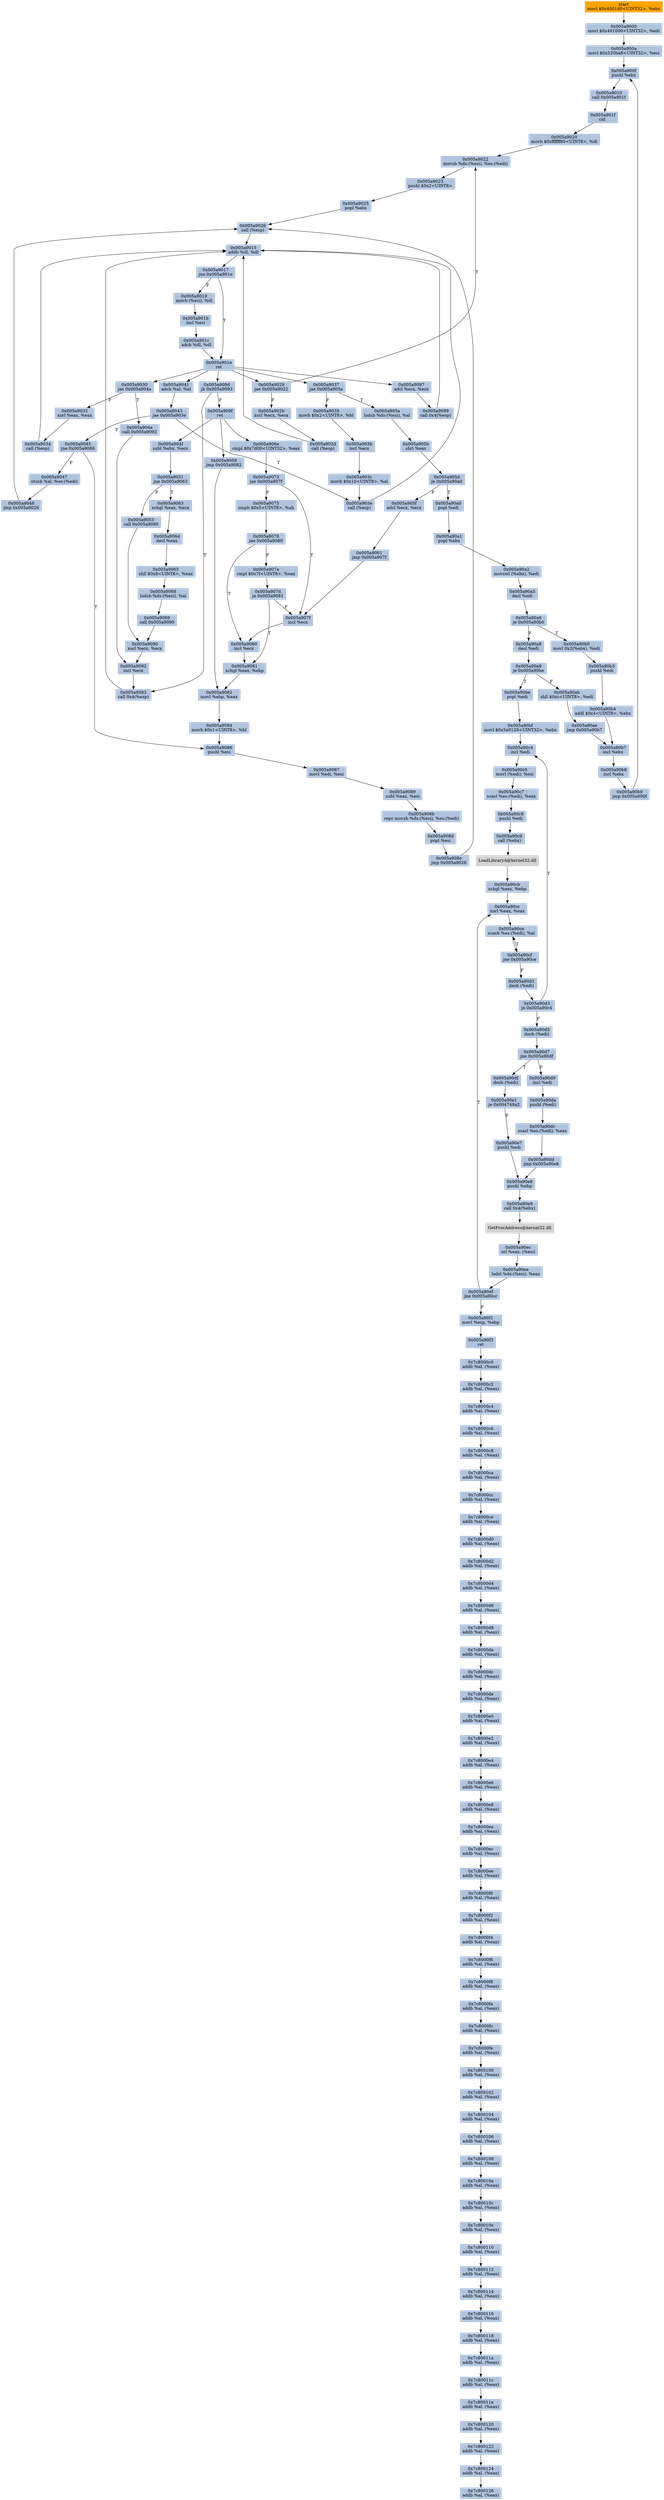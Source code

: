 digraph G {
node[shape=rectangle,style=filled,fillcolor=lightsteelblue,color=lightsteelblue]
bgcolor="transparent"
a0x005a9000movl_0x4001d0UINT32_ebx[label="start\nmovl $0x4001d0<UINT32>, %ebx",fillcolor="orange",color="lightgrey"];
a0x005a9005movl_0x401000UINT32_edi[label="0x005a9005\nmovl $0x401000<UINT32>, %edi"];
a0x005a900amovl_0x520ba8UINT32_esi[label="0x005a900a\nmovl $0x520ba8<UINT32>, %esi"];
a0x005a900fpushl_ebx[label="0x005a900f\npushl %ebx"];
a0x005a9010call_0x005a901f[label="0x005a9010\ncall 0x005a901f"];
a0x005a901fcld_[label="0x005a901f\ncld "];
a0x005a9020movb_0xffffff80UINT8_dl[label="0x005a9020\nmovb $0xffffff80<UINT8>, %dl"];
a0x005a9022movsb_ds_esi__es_edi_[label="0x005a9022\nmovsb %ds:(%esi), %es:(%edi)"];
a0x005a9023pushl_0x2UINT8[label="0x005a9023\npushl $0x2<UINT8>"];
a0x005a9025popl_ebx[label="0x005a9025\npopl %ebx"];
a0x005a9026call_esp_[label="0x005a9026\ncall (%esp)"];
a0x005a9015addb_dl_dl[label="0x005a9015\naddb %dl, %dl"];
a0x005a9017jne_0x005a901e[label="0x005a9017\njne 0x005a901e"];
a0x005a9019movb_esi__dl[label="0x005a9019\nmovb (%esi), %dl"];
a0x005a901bincl_esi[label="0x005a901b\nincl %esi"];
a0x005a901cadcb_dl_dl[label="0x005a901c\nadcb %dl, %dl"];
a0x005a901eret[label="0x005a901e\nret"];
a0x005a9029jae_0x005a9022[label="0x005a9029\njae 0x005a9022"];
a0x005a902bxorl_ecx_ecx[label="0x005a902b\nxorl %ecx, %ecx"];
a0x005a902dcall_esp_[label="0x005a902d\ncall (%esp)"];
a0x005a9030jae_0x005a904a[label="0x005a9030\njae 0x005a904a"];
a0x005a904acall_0x005a9092[label="0x005a904a\ncall 0x005a9092"];
a0x005a9092incl_ecx[label="0x005a9092\nincl %ecx"];
a0x005a9093call_0x4esp_[label="0x005a9093\ncall 0x4(%esp)"];
a0x005a9097adcl_ecx_ecx[label="0x005a9097\nadcl %ecx, %ecx"];
a0x005a9099call_0x4esp_[label="0x005a9099\ncall 0x4(%esp)"];
a0x005a909djb_0x005a9093[label="0x005a909d\njb 0x005a9093"];
a0x005a909fret[label="0x005a909f\nret"];
a0x005a904fsubl_ebx_ecx[label="0x005a904f\nsubl %ebx, %ecx"];
a0x005a9051jne_0x005a9063[label="0x005a9051\njne 0x005a9063"];
a0x005a9063xchgl_eax_ecx[label="0x005a9063\nxchgl %eax, %ecx"];
a0x005a9064decl_eax[label="0x005a9064\ndecl %eax"];
a0x005a9065shll_0x8UINT8_eax[label="0x005a9065\nshll $0x8<UINT8>, %eax"];
a0x005a9068lodsb_ds_esi__al[label="0x005a9068\nlodsb %ds:(%esi), %al"];
a0x005a9069call_0x005a9090[label="0x005a9069\ncall 0x005a9090"];
a0x005a9090xorl_ecx_ecx[label="0x005a9090\nxorl %ecx, %ecx"];
a0x005a906ecmpl_0x7d00UINT32_eax[label="0x005a906e\ncmpl $0x7d00<UINT32>, %eax"];
a0x005a9073jae_0x005a907f[label="0x005a9073\njae 0x005a907f"];
a0x005a9075cmpb_0x5UINT8_ah[label="0x005a9075\ncmpb $0x5<UINT8>, %ah"];
a0x005a9078jae_0x005a9080[label="0x005a9078\njae 0x005a9080"];
a0x005a907acmpl_0x7fUINT8_eax[label="0x005a907a\ncmpl $0x7f<UINT8>, %eax"];
a0x005a907dja_0x005a9081[label="0x005a907d\nja 0x005a9081"];
a0x005a907fincl_ecx[label="0x005a907f\nincl %ecx"];
a0x005a9080incl_ecx[label="0x005a9080\nincl %ecx"];
a0x005a9081xchgl_eax_ebp[label="0x005a9081\nxchgl %eax, %ebp"];
a0x005a9082movl_ebp_eax[label="0x005a9082\nmovl %ebp, %eax"];
a0x005a9084movb_0x1UINT8_bl[label="0x005a9084\nmovb $0x1<UINT8>, %bl"];
a0x005a9086pushl_esi[label="0x005a9086\npushl %esi"];
a0x005a9087movl_edi_esi[label="0x005a9087\nmovl %edi, %esi"];
a0x005a9089subl_eax_esi[label="0x005a9089\nsubl %eax, %esi"];
a0x005a908brepz_movsb_ds_esi__es_edi_[label="0x005a908b\nrepz movsb %ds:(%esi), %es:(%edi)"];
a0x005a908dpopl_esi[label="0x005a908d\npopl %esi"];
a0x005a908ejmp_0x005a9026[label="0x005a908e\njmp 0x005a9026"];
a0x005a9032xorl_eax_eax[label="0x005a9032\nxorl %eax, %eax"];
a0x005a9034call_esp_[label="0x005a9034\ncall (%esp)"];
a0x005a9037jae_0x005a905a[label="0x005a9037\njae 0x005a905a"];
a0x005a9039movb_0x2UINT8_bl[label="0x005a9039\nmovb $0x2<UINT8>, %bl"];
a0x005a903bincl_ecx[label="0x005a903b\nincl %ecx"];
a0x005a903cmovb_0x10UINT8_al[label="0x005a903c\nmovb $0x10<UINT8>, %al"];
a0x005a903ecall_esp_[label="0x005a903e\ncall (%esp)"];
a0x005a9041adcb_al_al[label="0x005a9041\nadcb %al, %al"];
a0x005a9043jae_0x005a903e[label="0x005a9043\njae 0x005a903e"];
a0x005a9045jne_0x005a9086[label="0x005a9045\njne 0x005a9086"];
a0x005a9047stosb_al_es_edi_[label="0x005a9047\nstosb %al, %es:(%edi)"];
a0x005a9048jmp_0x005a9026[label="0x005a9048\njmp 0x005a9026"];
a0x005a905alodsb_ds_esi__al[label="0x005a905a\nlodsb %ds:(%esi), %al"];
a0x005a905bshrl_eax[label="0x005a905b\nshrl %eax"];
a0x005a905dje_0x005a90a0[label="0x005a905d\nje 0x005a90a0"];
a0x005a905fadcl_ecx_ecx[label="0x005a905f\nadcl %ecx, %ecx"];
a0x005a9061jmp_0x005a907f[label="0x005a9061\njmp 0x005a907f"];
a0x005a9053call_0x005a9090[label="0x005a9053\ncall 0x005a9090"];
a0x005a9058jmp_0x005a9082[label="0x005a9058\njmp 0x005a9082"];
a0x005a90a0popl_edi[label="0x005a90a0\npopl %edi"];
a0x005a90a1popl_ebx[label="0x005a90a1\npopl %ebx"];
a0x005a90a2movzwl_ebx__edi[label="0x005a90a2\nmovzwl (%ebx), %edi"];
a0x005a90a5decl_edi[label="0x005a90a5\ndecl %edi"];
a0x005a90a6je_0x005a90b0[label="0x005a90a6\nje 0x005a90b0"];
a0x005a90a8decl_edi[label="0x005a90a8\ndecl %edi"];
a0x005a90a9je_0x005a90be[label="0x005a90a9\nje 0x005a90be"];
a0x005a90abshll_0xcUINT8_edi[label="0x005a90ab\nshll $0xc<UINT8>, %edi"];
a0x005a90aejmp_0x005a90b7[label="0x005a90ae\njmp 0x005a90b7"];
a0x005a90b7incl_ebx[label="0x005a90b7\nincl %ebx"];
a0x005a90b8incl_ebx[label="0x005a90b8\nincl %ebx"];
a0x005a90b9jmp_0x005a900f[label="0x005a90b9\njmp 0x005a900f"];
a0x005a90b0movl_0x2ebx__edi[label="0x005a90b0\nmovl 0x2(%ebx), %edi"];
a0x005a90b3pushl_edi[label="0x005a90b3\npushl %edi"];
a0x005a90b4addl_0x4UINT8_ebx[label="0x005a90b4\naddl $0x4<UINT8>, %ebx"];
a0x005a90bepopl_edi[label="0x005a90be\npopl %edi"];
a0x005a90bfmovl_0x5a9128UINT32_ebx[label="0x005a90bf\nmovl $0x5a9128<UINT32>, %ebx"];
a0x005a90c4incl_edi[label="0x005a90c4\nincl %edi"];
a0x005a90c5movl_edi__esi[label="0x005a90c5\nmovl (%edi), %esi"];
a0x005a90c7scasl_es_edi__eax[label="0x005a90c7\nscasl %es:(%edi), %eax"];
a0x005a90c8pushl_edi[label="0x005a90c8\npushl %edi"];
a0x005a90c9call_ebx_[label="0x005a90c9\ncall (%ebx)"];
LoadLibraryA_kernel32_dll[label="LoadLibraryA@kernel32.dll",fillcolor="lightgrey",color="lightgrey"];
a0x005a90cbxchgl_eax_ebp[label="0x005a90cb\nxchgl %eax, %ebp"];
a0x005a90ccxorl_eax_eax[label="0x005a90cc\nxorl %eax, %eax"];
a0x005a90cescasb_es_edi__al[label="0x005a90ce\nscasb %es:(%edi), %al"];
a0x005a90cfjne_0x005a90ce[label="0x005a90cf\njne 0x005a90ce"];
a0x005a90d1decb_edi_[label="0x005a90d1\ndecb (%edi)"];
a0x005a90d3je_0x005a90c4[label="0x005a90d3\nje 0x005a90c4"];
a0x005a90d5decb_edi_[label="0x005a90d5\ndecb (%edi)"];
a0x005a90d7jne_0x005a90df[label="0x005a90d7\njne 0x005a90df"];
a0x005a90dfdecb_edi_[label="0x005a90df\ndecb (%edi)"];
a0x005a90e1je_0x004748a2[label="0x005a90e1\nje 0x004748a2"];
a0x005a90e7pushl_edi[label="0x005a90e7\npushl %edi"];
a0x005a90e8pushl_ebp[label="0x005a90e8\npushl %ebp"];
a0x005a90e9call_0x4ebx_[label="0x005a90e9\ncall 0x4(%ebx)"];
GetProcAddress_kernel32_dll[label="GetProcAddress@kernel32.dll",fillcolor="lightgrey",color="lightgrey"];
a0x005a90ecorl_eax_esi_[label="0x005a90ec\norl %eax, (%esi)"];
a0x005a90eelodsl_ds_esi__eax[label="0x005a90ee\nlodsl %ds:(%esi), %eax"];
a0x005a90efjne_0x005a90cc[label="0x005a90ef\njne 0x005a90cc"];
a0x005a90d9incl_edi[label="0x005a90d9\nincl %edi"];
a0x005a90dapushl_edi_[label="0x005a90da\npushl (%edi)"];
a0x005a90dcscasl_es_edi__eax[label="0x005a90dc\nscasl %es:(%edi), %eax"];
a0x005a90ddjmp_0x005a90e8[label="0x005a90dd\njmp 0x005a90e8"];
a0x005a90f1movl_esp_ebp[label="0x005a90f1\nmovl %esp, %ebp"];
a0x005a90f3ret[label="0x005a90f3\nret"];
a0x7c8000c0addb_al_eax_[label="0x7c8000c0\naddb %al, (%eax)"];
a0x7c8000c2addb_al_eax_[label="0x7c8000c2\naddb %al, (%eax)"];
a0x7c8000c4addb_al_eax_[label="0x7c8000c4\naddb %al, (%eax)"];
a0x7c8000c6addb_al_eax_[label="0x7c8000c6\naddb %al, (%eax)"];
a0x7c8000c8addb_al_eax_[label="0x7c8000c8\naddb %al, (%eax)"];
a0x7c8000caaddb_al_eax_[label="0x7c8000ca\naddb %al, (%eax)"];
a0x7c8000ccaddb_al_eax_[label="0x7c8000cc\naddb %al, (%eax)"];
a0x7c8000ceaddb_al_eax_[label="0x7c8000ce\naddb %al, (%eax)"];
a0x7c8000d0addb_al_eax_[label="0x7c8000d0\naddb %al, (%eax)"];
a0x7c8000d2addb_al_eax_[label="0x7c8000d2\naddb %al, (%eax)"];
a0x7c8000d4addb_al_eax_[label="0x7c8000d4\naddb %al, (%eax)"];
a0x7c8000d6addb_al_eax_[label="0x7c8000d6\naddb %al, (%eax)"];
a0x7c8000d8addb_al_eax_[label="0x7c8000d8\naddb %al, (%eax)"];
a0x7c8000daaddb_al_eax_[label="0x7c8000da\naddb %al, (%eax)"];
a0x7c8000dcaddb_al_eax_[label="0x7c8000dc\naddb %al, (%eax)"];
a0x7c8000deaddb_al_eax_[label="0x7c8000de\naddb %al, (%eax)"];
a0x7c8000e0addb_al_eax_[label="0x7c8000e0\naddb %al, (%eax)"];
a0x7c8000e2addb_al_eax_[label="0x7c8000e2\naddb %al, (%eax)"];
a0x7c8000e4addb_al_eax_[label="0x7c8000e4\naddb %al, (%eax)"];
a0x7c8000e6addb_al_eax_[label="0x7c8000e6\naddb %al, (%eax)"];
a0x7c8000e8addb_al_eax_[label="0x7c8000e8\naddb %al, (%eax)"];
a0x7c8000eaaddb_al_eax_[label="0x7c8000ea\naddb %al, (%eax)"];
a0x7c8000ecaddb_al_eax_[label="0x7c8000ec\naddb %al, (%eax)"];
a0x7c8000eeaddb_al_eax_[label="0x7c8000ee\naddb %al, (%eax)"];
a0x7c8000f0addb_al_eax_[label="0x7c8000f0\naddb %al, (%eax)"];
a0x7c8000f2addb_al_eax_[label="0x7c8000f2\naddb %al, (%eax)"];
a0x7c8000f4addb_al_eax_[label="0x7c8000f4\naddb %al, (%eax)"];
a0x7c8000f6addb_al_eax_[label="0x7c8000f6\naddb %al, (%eax)"];
a0x7c8000f8addb_al_eax_[label="0x7c8000f8\naddb %al, (%eax)"];
a0x7c8000faaddb_al_eax_[label="0x7c8000fa\naddb %al, (%eax)"];
a0x7c8000fcaddb_al_eax_[label="0x7c8000fc\naddb %al, (%eax)"];
a0x7c8000feaddb_al_eax_[label="0x7c8000fe\naddb %al, (%eax)"];
a0x7c800100addb_al_eax_[label="0x7c800100\naddb %al, (%eax)"];
a0x7c800102addb_al_eax_[label="0x7c800102\naddb %al, (%eax)"];
a0x7c800104addb_al_eax_[label="0x7c800104\naddb %al, (%eax)"];
a0x7c800106addb_al_eax_[label="0x7c800106\naddb %al, (%eax)"];
a0x7c800108addb_al_eax_[label="0x7c800108\naddb %al, (%eax)"];
a0x7c80010aaddb_al_eax_[label="0x7c80010a\naddb %al, (%eax)"];
a0x7c80010caddb_al_eax_[label="0x7c80010c\naddb %al, (%eax)"];
a0x7c80010eaddb_al_eax_[label="0x7c80010e\naddb %al, (%eax)"];
a0x7c800110addb_al_eax_[label="0x7c800110\naddb %al, (%eax)"];
a0x7c800112addb_al_eax_[label="0x7c800112\naddb %al, (%eax)"];
a0x7c800114addb_al_eax_[label="0x7c800114\naddb %al, (%eax)"];
a0x7c800116addb_al_eax_[label="0x7c800116\naddb %al, (%eax)"];
a0x7c800118addb_al_eax_[label="0x7c800118\naddb %al, (%eax)"];
a0x7c80011aaddb_al_eax_[label="0x7c80011a\naddb %al, (%eax)"];
a0x7c80011caddb_al_eax_[label="0x7c80011c\naddb %al, (%eax)"];
a0x7c80011eaddb_al_eax_[label="0x7c80011e\naddb %al, (%eax)"];
a0x7c800120addb_al_eax_[label="0x7c800120\naddb %al, (%eax)"];
a0x7c800122addb_al_eax_[label="0x7c800122\naddb %al, (%eax)"];
a0x7c800124addb_al_eax_[label="0x7c800124\naddb %al, (%eax)"];
a0x7c800126addb_al_eax_[label="0x7c800126\naddb %al, (%eax)"];
a0x005a9000movl_0x4001d0UINT32_ebx -> a0x005a9005movl_0x401000UINT32_edi [color="#000000"];
a0x005a9005movl_0x401000UINT32_edi -> a0x005a900amovl_0x520ba8UINT32_esi [color="#000000"];
a0x005a900amovl_0x520ba8UINT32_esi -> a0x005a900fpushl_ebx [color="#000000"];
a0x005a900fpushl_ebx -> a0x005a9010call_0x005a901f [color="#000000"];
a0x005a9010call_0x005a901f -> a0x005a901fcld_ [color="#000000"];
a0x005a901fcld_ -> a0x005a9020movb_0xffffff80UINT8_dl [color="#000000"];
a0x005a9020movb_0xffffff80UINT8_dl -> a0x005a9022movsb_ds_esi__es_edi_ [color="#000000"];
a0x005a9022movsb_ds_esi__es_edi_ -> a0x005a9023pushl_0x2UINT8 [color="#000000"];
a0x005a9023pushl_0x2UINT8 -> a0x005a9025popl_ebx [color="#000000"];
a0x005a9025popl_ebx -> a0x005a9026call_esp_ [color="#000000"];
a0x005a9026call_esp_ -> a0x005a9015addb_dl_dl [color="#000000"];
a0x005a9015addb_dl_dl -> a0x005a9017jne_0x005a901e [color="#000000"];
a0x005a9017jne_0x005a901e -> a0x005a9019movb_esi__dl [color="#000000",label="F"];
a0x005a9019movb_esi__dl -> a0x005a901bincl_esi [color="#000000"];
a0x005a901bincl_esi -> a0x005a901cadcb_dl_dl [color="#000000"];
a0x005a901cadcb_dl_dl -> a0x005a901eret [color="#000000"];
a0x005a901eret -> a0x005a9029jae_0x005a9022 [color="#000000"];
a0x005a9029jae_0x005a9022 -> a0x005a902bxorl_ecx_ecx [color="#000000",label="F"];
a0x005a902bxorl_ecx_ecx -> a0x005a902dcall_esp_ [color="#000000"];
a0x005a902dcall_esp_ -> a0x005a9015addb_dl_dl [color="#000000"];
a0x005a9017jne_0x005a901e -> a0x005a901eret [color="#000000",label="T"];
a0x005a901eret -> a0x005a9030jae_0x005a904a [color="#000000"];
a0x005a9030jae_0x005a904a -> a0x005a904acall_0x005a9092 [color="#000000",label="T"];
a0x005a904acall_0x005a9092 -> a0x005a9092incl_ecx [color="#000000"];
a0x005a9092incl_ecx -> a0x005a9093call_0x4esp_ [color="#000000"];
a0x005a9093call_0x4esp_ -> a0x005a9015addb_dl_dl [color="#000000"];
a0x005a901eret -> a0x005a9097adcl_ecx_ecx [color="#000000"];
a0x005a9097adcl_ecx_ecx -> a0x005a9099call_0x4esp_ [color="#000000"];
a0x005a9099call_0x4esp_ -> a0x005a9015addb_dl_dl [color="#000000"];
a0x005a901eret -> a0x005a909djb_0x005a9093 [color="#000000"];
a0x005a909djb_0x005a9093 -> a0x005a909fret [color="#000000",label="F"];
a0x005a909fret -> a0x005a904fsubl_ebx_ecx [color="#000000"];
a0x005a904fsubl_ebx_ecx -> a0x005a9051jne_0x005a9063 [color="#000000"];
a0x005a9051jne_0x005a9063 -> a0x005a9063xchgl_eax_ecx [color="#000000",label="T"];
a0x005a9063xchgl_eax_ecx -> a0x005a9064decl_eax [color="#000000"];
a0x005a9064decl_eax -> a0x005a9065shll_0x8UINT8_eax [color="#000000"];
a0x005a9065shll_0x8UINT8_eax -> a0x005a9068lodsb_ds_esi__al [color="#000000"];
a0x005a9068lodsb_ds_esi__al -> a0x005a9069call_0x005a9090 [color="#000000"];
a0x005a9069call_0x005a9090 -> a0x005a9090xorl_ecx_ecx [color="#000000"];
a0x005a9090xorl_ecx_ecx -> a0x005a9092incl_ecx [color="#000000"];
a0x005a909djb_0x005a9093 -> a0x005a9093call_0x4esp_ [color="#000000",label="T"];
a0x005a909fret -> a0x005a906ecmpl_0x7d00UINT32_eax [color="#000000"];
a0x005a906ecmpl_0x7d00UINT32_eax -> a0x005a9073jae_0x005a907f [color="#000000"];
a0x005a9073jae_0x005a907f -> a0x005a9075cmpb_0x5UINT8_ah [color="#000000",label="F"];
a0x005a9075cmpb_0x5UINT8_ah -> a0x005a9078jae_0x005a9080 [color="#000000"];
a0x005a9078jae_0x005a9080 -> a0x005a907acmpl_0x7fUINT8_eax [color="#000000",label="F"];
a0x005a907acmpl_0x7fUINT8_eax -> a0x005a907dja_0x005a9081 [color="#000000"];
a0x005a907dja_0x005a9081 -> a0x005a907fincl_ecx [color="#000000",label="F"];
a0x005a907fincl_ecx -> a0x005a9080incl_ecx [color="#000000"];
a0x005a9080incl_ecx -> a0x005a9081xchgl_eax_ebp [color="#000000"];
a0x005a9081xchgl_eax_ebp -> a0x005a9082movl_ebp_eax [color="#000000"];
a0x005a9082movl_ebp_eax -> a0x005a9084movb_0x1UINT8_bl [color="#000000"];
a0x005a9084movb_0x1UINT8_bl -> a0x005a9086pushl_esi [color="#000000"];
a0x005a9086pushl_esi -> a0x005a9087movl_edi_esi [color="#000000"];
a0x005a9087movl_edi_esi -> a0x005a9089subl_eax_esi [color="#000000"];
a0x005a9089subl_eax_esi -> a0x005a908brepz_movsb_ds_esi__es_edi_ [color="#000000"];
a0x005a908brepz_movsb_ds_esi__es_edi_ -> a0x005a908dpopl_esi [color="#000000"];
a0x005a908dpopl_esi -> a0x005a908ejmp_0x005a9026 [color="#000000"];
a0x005a908ejmp_0x005a9026 -> a0x005a9026call_esp_ [color="#000000"];
a0x005a9029jae_0x005a9022 -> a0x005a9022movsb_ds_esi__es_edi_ [color="#000000",label="T"];
a0x005a9030jae_0x005a904a -> a0x005a9032xorl_eax_eax [color="#000000",label="F"];
a0x005a9032xorl_eax_eax -> a0x005a9034call_esp_ [color="#000000"];
a0x005a9034call_esp_ -> a0x005a9015addb_dl_dl [color="#000000"];
a0x005a901eret -> a0x005a9037jae_0x005a905a [color="#000000"];
a0x005a9037jae_0x005a905a -> a0x005a9039movb_0x2UINT8_bl [color="#000000",label="F"];
a0x005a9039movb_0x2UINT8_bl -> a0x005a903bincl_ecx [color="#000000"];
a0x005a903bincl_ecx -> a0x005a903cmovb_0x10UINT8_al [color="#000000"];
a0x005a903cmovb_0x10UINT8_al -> a0x005a903ecall_esp_ [color="#000000"];
a0x005a903ecall_esp_ -> a0x005a9015addb_dl_dl [color="#000000"];
a0x005a901eret -> a0x005a9041adcb_al_al [color="#000000"];
a0x005a9041adcb_al_al -> a0x005a9043jae_0x005a903e [color="#000000"];
a0x005a9043jae_0x005a903e -> a0x005a903ecall_esp_ [color="#000000",label="T"];
a0x005a9043jae_0x005a903e -> a0x005a9045jne_0x005a9086 [color="#000000",label="F"];
a0x005a9045jne_0x005a9086 -> a0x005a9047stosb_al_es_edi_ [color="#000000",label="F"];
a0x005a9047stosb_al_es_edi_ -> a0x005a9048jmp_0x005a9026 [color="#000000"];
a0x005a9048jmp_0x005a9026 -> a0x005a9026call_esp_ [color="#000000"];
a0x005a9037jae_0x005a905a -> a0x005a905alodsb_ds_esi__al [color="#000000",label="T"];
a0x005a905alodsb_ds_esi__al -> a0x005a905bshrl_eax [color="#000000"];
a0x005a905bshrl_eax -> a0x005a905dje_0x005a90a0 [color="#000000"];
a0x005a905dje_0x005a90a0 -> a0x005a905fadcl_ecx_ecx [color="#000000",label="F"];
a0x005a905fadcl_ecx_ecx -> a0x005a9061jmp_0x005a907f [color="#000000"];
a0x005a9061jmp_0x005a907f -> a0x005a907fincl_ecx [color="#000000"];
a0x005a9051jne_0x005a9063 -> a0x005a9053call_0x005a9090 [color="#000000",label="F"];
a0x005a9053call_0x005a9090 -> a0x005a9090xorl_ecx_ecx [color="#000000"];
a0x005a909fret -> a0x005a9058jmp_0x005a9082 [color="#000000"];
a0x005a9058jmp_0x005a9082 -> a0x005a9082movl_ebp_eax [color="#000000"];
a0x005a9045jne_0x005a9086 -> a0x005a9086pushl_esi [color="#000000",label="T"];
a0x005a907dja_0x005a9081 -> a0x005a9081xchgl_eax_ebp [color="#000000",label="T"];
a0x005a9078jae_0x005a9080 -> a0x005a9080incl_ecx [color="#000000",label="T"];
a0x005a9073jae_0x005a907f -> a0x005a907fincl_ecx [color="#000000",label="T"];
a0x005a905dje_0x005a90a0 -> a0x005a90a0popl_edi [color="#000000",label="T"];
a0x005a90a0popl_edi -> a0x005a90a1popl_ebx [color="#000000"];
a0x005a90a1popl_ebx -> a0x005a90a2movzwl_ebx__edi [color="#000000"];
a0x005a90a2movzwl_ebx__edi -> a0x005a90a5decl_edi [color="#000000"];
a0x005a90a5decl_edi -> a0x005a90a6je_0x005a90b0 [color="#000000"];
a0x005a90a6je_0x005a90b0 -> a0x005a90a8decl_edi [color="#000000",label="F"];
a0x005a90a8decl_edi -> a0x005a90a9je_0x005a90be [color="#000000"];
a0x005a90a9je_0x005a90be -> a0x005a90abshll_0xcUINT8_edi [color="#000000",label="F"];
a0x005a90abshll_0xcUINT8_edi -> a0x005a90aejmp_0x005a90b7 [color="#000000"];
a0x005a90aejmp_0x005a90b7 -> a0x005a90b7incl_ebx [color="#000000"];
a0x005a90b7incl_ebx -> a0x005a90b8incl_ebx [color="#000000"];
a0x005a90b8incl_ebx -> a0x005a90b9jmp_0x005a900f [color="#000000"];
a0x005a90b9jmp_0x005a900f -> a0x005a900fpushl_ebx [color="#000000"];
a0x005a90a6je_0x005a90b0 -> a0x005a90b0movl_0x2ebx__edi [color="#000000",label="T"];
a0x005a90b0movl_0x2ebx__edi -> a0x005a90b3pushl_edi [color="#000000"];
a0x005a90b3pushl_edi -> a0x005a90b4addl_0x4UINT8_ebx [color="#000000"];
a0x005a90b4addl_0x4UINT8_ebx -> a0x005a90b7incl_ebx [color="#000000"];
a0x005a90a9je_0x005a90be -> a0x005a90bepopl_edi [color="#000000",label="T"];
a0x005a90bepopl_edi -> a0x005a90bfmovl_0x5a9128UINT32_ebx [color="#000000"];
a0x005a90bfmovl_0x5a9128UINT32_ebx -> a0x005a90c4incl_edi [color="#000000"];
a0x005a90c4incl_edi -> a0x005a90c5movl_edi__esi [color="#000000"];
a0x005a90c5movl_edi__esi -> a0x005a90c7scasl_es_edi__eax [color="#000000"];
a0x005a90c7scasl_es_edi__eax -> a0x005a90c8pushl_edi [color="#000000"];
a0x005a90c8pushl_edi -> a0x005a90c9call_ebx_ [color="#000000"];
a0x005a90c9call_ebx_ -> LoadLibraryA_kernel32_dll [color="#000000"];
LoadLibraryA_kernel32_dll -> a0x005a90cbxchgl_eax_ebp [color="#000000"];
a0x005a90cbxchgl_eax_ebp -> a0x005a90ccxorl_eax_eax [color="#000000"];
a0x005a90ccxorl_eax_eax -> a0x005a90cescasb_es_edi__al [color="#000000"];
a0x005a90cescasb_es_edi__al -> a0x005a90cfjne_0x005a90ce [color="#000000"];
a0x005a90cfjne_0x005a90ce -> a0x005a90cescasb_es_edi__al [color="#000000",label="T"];
a0x005a90cfjne_0x005a90ce -> a0x005a90d1decb_edi_ [color="#000000",label="F"];
a0x005a90d1decb_edi_ -> a0x005a90d3je_0x005a90c4 [color="#000000"];
a0x005a90d3je_0x005a90c4 -> a0x005a90d5decb_edi_ [color="#000000",label="F"];
a0x005a90d5decb_edi_ -> a0x005a90d7jne_0x005a90df [color="#000000"];
a0x005a90d7jne_0x005a90df -> a0x005a90dfdecb_edi_ [color="#000000",label="T"];
a0x005a90dfdecb_edi_ -> a0x005a90e1je_0x004748a2 [color="#000000"];
a0x005a90e1je_0x004748a2 -> a0x005a90e7pushl_edi [color="#000000",label="F"];
a0x005a90e7pushl_edi -> a0x005a90e8pushl_ebp [color="#000000"];
a0x005a90e8pushl_ebp -> a0x005a90e9call_0x4ebx_ [color="#000000"];
a0x005a90e9call_0x4ebx_ -> GetProcAddress_kernel32_dll [color="#000000"];
GetProcAddress_kernel32_dll -> a0x005a90ecorl_eax_esi_ [color="#000000"];
a0x005a90ecorl_eax_esi_ -> a0x005a90eelodsl_ds_esi__eax [color="#000000"];
a0x005a90eelodsl_ds_esi__eax -> a0x005a90efjne_0x005a90cc [color="#000000"];
a0x005a90efjne_0x005a90cc -> a0x005a90ccxorl_eax_eax [color="#000000",label="T"];
a0x005a90d3je_0x005a90c4 -> a0x005a90c4incl_edi [color="#000000",label="T"];
a0x005a90d7jne_0x005a90df -> a0x005a90d9incl_edi [color="#000000",label="F"];
a0x005a90d9incl_edi -> a0x005a90dapushl_edi_ [color="#000000"];
a0x005a90dapushl_edi_ -> a0x005a90dcscasl_es_edi__eax [color="#000000"];
a0x005a90dcscasl_es_edi__eax -> a0x005a90ddjmp_0x005a90e8 [color="#000000"];
a0x005a90ddjmp_0x005a90e8 -> a0x005a90e8pushl_ebp [color="#000000"];
a0x005a90efjne_0x005a90cc -> a0x005a90f1movl_esp_ebp [color="#000000",label="F"];
a0x005a90f1movl_esp_ebp -> a0x005a90f3ret [color="#000000"];
a0x005a90f3ret -> a0x7c8000c0addb_al_eax_ [color="#000000"];
a0x7c8000c0addb_al_eax_ -> a0x7c8000c2addb_al_eax_ [color="#000000"];
a0x7c8000c2addb_al_eax_ -> a0x7c8000c4addb_al_eax_ [color="#000000"];
a0x7c8000c4addb_al_eax_ -> a0x7c8000c6addb_al_eax_ [color="#000000"];
a0x7c8000c6addb_al_eax_ -> a0x7c8000c8addb_al_eax_ [color="#000000"];
a0x7c8000c8addb_al_eax_ -> a0x7c8000caaddb_al_eax_ [color="#000000"];
a0x7c8000caaddb_al_eax_ -> a0x7c8000ccaddb_al_eax_ [color="#000000"];
a0x7c8000ccaddb_al_eax_ -> a0x7c8000ceaddb_al_eax_ [color="#000000"];
a0x7c8000ceaddb_al_eax_ -> a0x7c8000d0addb_al_eax_ [color="#000000"];
a0x7c8000d0addb_al_eax_ -> a0x7c8000d2addb_al_eax_ [color="#000000"];
a0x7c8000d2addb_al_eax_ -> a0x7c8000d4addb_al_eax_ [color="#000000"];
a0x7c8000d4addb_al_eax_ -> a0x7c8000d6addb_al_eax_ [color="#000000"];
a0x7c8000d6addb_al_eax_ -> a0x7c8000d8addb_al_eax_ [color="#000000"];
a0x7c8000d8addb_al_eax_ -> a0x7c8000daaddb_al_eax_ [color="#000000"];
a0x7c8000daaddb_al_eax_ -> a0x7c8000dcaddb_al_eax_ [color="#000000"];
a0x7c8000dcaddb_al_eax_ -> a0x7c8000deaddb_al_eax_ [color="#000000"];
a0x7c8000deaddb_al_eax_ -> a0x7c8000e0addb_al_eax_ [color="#000000"];
a0x7c8000e0addb_al_eax_ -> a0x7c8000e2addb_al_eax_ [color="#000000"];
a0x7c8000e2addb_al_eax_ -> a0x7c8000e4addb_al_eax_ [color="#000000"];
a0x7c8000e4addb_al_eax_ -> a0x7c8000e6addb_al_eax_ [color="#000000"];
a0x7c8000e6addb_al_eax_ -> a0x7c8000e8addb_al_eax_ [color="#000000"];
a0x7c8000e8addb_al_eax_ -> a0x7c8000eaaddb_al_eax_ [color="#000000"];
a0x7c8000eaaddb_al_eax_ -> a0x7c8000ecaddb_al_eax_ [color="#000000"];
a0x7c8000ecaddb_al_eax_ -> a0x7c8000eeaddb_al_eax_ [color="#000000"];
a0x7c8000eeaddb_al_eax_ -> a0x7c8000f0addb_al_eax_ [color="#000000"];
a0x7c8000f0addb_al_eax_ -> a0x7c8000f2addb_al_eax_ [color="#000000"];
a0x7c8000f2addb_al_eax_ -> a0x7c8000f4addb_al_eax_ [color="#000000"];
a0x7c8000f4addb_al_eax_ -> a0x7c8000f6addb_al_eax_ [color="#000000"];
a0x7c8000f6addb_al_eax_ -> a0x7c8000f8addb_al_eax_ [color="#000000"];
a0x7c8000f8addb_al_eax_ -> a0x7c8000faaddb_al_eax_ [color="#000000"];
a0x7c8000faaddb_al_eax_ -> a0x7c8000fcaddb_al_eax_ [color="#000000"];
a0x7c8000fcaddb_al_eax_ -> a0x7c8000feaddb_al_eax_ [color="#000000"];
a0x7c8000feaddb_al_eax_ -> a0x7c800100addb_al_eax_ [color="#000000"];
a0x7c800100addb_al_eax_ -> a0x7c800102addb_al_eax_ [color="#000000"];
a0x7c800102addb_al_eax_ -> a0x7c800104addb_al_eax_ [color="#000000"];
a0x7c800104addb_al_eax_ -> a0x7c800106addb_al_eax_ [color="#000000"];
a0x7c800106addb_al_eax_ -> a0x7c800108addb_al_eax_ [color="#000000"];
a0x7c800108addb_al_eax_ -> a0x7c80010aaddb_al_eax_ [color="#000000"];
a0x7c80010aaddb_al_eax_ -> a0x7c80010caddb_al_eax_ [color="#000000"];
a0x7c80010caddb_al_eax_ -> a0x7c80010eaddb_al_eax_ [color="#000000"];
a0x7c80010eaddb_al_eax_ -> a0x7c800110addb_al_eax_ [color="#000000"];
a0x7c800110addb_al_eax_ -> a0x7c800112addb_al_eax_ [color="#000000"];
a0x7c800112addb_al_eax_ -> a0x7c800114addb_al_eax_ [color="#000000"];
a0x7c800114addb_al_eax_ -> a0x7c800116addb_al_eax_ [color="#000000"];
a0x7c800116addb_al_eax_ -> a0x7c800118addb_al_eax_ [color="#000000"];
a0x7c800118addb_al_eax_ -> a0x7c80011aaddb_al_eax_ [color="#000000"];
a0x7c80011aaddb_al_eax_ -> a0x7c80011caddb_al_eax_ [color="#000000"];
a0x7c80011caddb_al_eax_ -> a0x7c80011eaddb_al_eax_ [color="#000000"];
a0x7c80011eaddb_al_eax_ -> a0x7c800120addb_al_eax_ [color="#000000"];
a0x7c800120addb_al_eax_ -> a0x7c800122addb_al_eax_ [color="#000000"];
a0x7c800122addb_al_eax_ -> a0x7c800124addb_al_eax_ [color="#000000"];
a0x7c800124addb_al_eax_ -> a0x7c800126addb_al_eax_ [color="#000000"];
}
